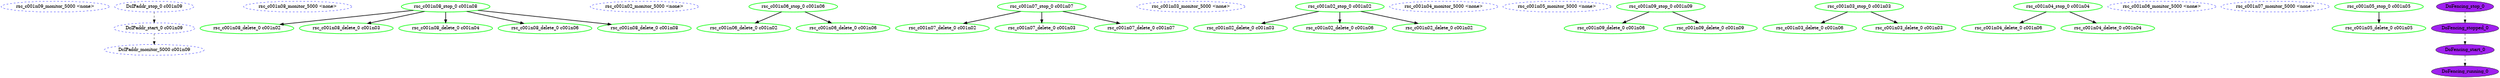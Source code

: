 digraph "g" {
	size = "30,30"
"rsc_c001n09_monitor_5000 <none>" [ style="dashed" color="blue" fontcolor="black" ]
"DcIPaddr_monitor_5000 c001n09" [ style="dashed" color="blue" fontcolor="black" ]
"rsc_c001n08_monitor_5000 <none>" [ style="dashed" color="blue" fontcolor="black" ]
"rsc_c001n08_delete_0 c001n02" [ style=bold color="green" fontcolor="black" ]
"rsc_c001n02_monitor_5000 <none>" [ style="dashed" color="blue" fontcolor="black" ]
"rsc_c001n06_delete_0 c001n02" [ style=bold color="green" fontcolor="black" ]
"rsc_c001n07_delete_0 c001n02" [ style=bold color="green" fontcolor="black" ]
"rsc_c001n08_delete_0 c001n03" [ style=bold color="green" fontcolor="black" ]
"rsc_c001n03_monitor_5000 <none>" [ style="dashed" color="blue" fontcolor="black" ]
"rsc_c001n07_delete_0 c001n03" [ style=bold color="green" fontcolor="black" ]
"rsc_c001n02_delete_0 c001n03" [ style=bold color="green" fontcolor="black" ]
"rsc_c001n08_delete_0 c001n04" [ style=bold color="green" fontcolor="black" ]
"rsc_c001n04_monitor_5000 <none>" [ style="dashed" color="blue" fontcolor="black" ]
"rsc_c001n05_monitor_5000 <none>" [ style="dashed" color="blue" fontcolor="black" ]
"rsc_c001n08_delete_0 c001n06" [ style=bold color="green" fontcolor="black" ]
"rsc_c001n09_delete_0 c001n06" [ style=bold color="green" fontcolor="black" ]
"rsc_c001n02_delete_0 c001n06" [ style=bold color="green" fontcolor="black" ]
"rsc_c001n03_delete_0 c001n06" [ style=bold color="green" fontcolor="black" ]
"rsc_c001n04_delete_0 c001n06" [ style=bold color="green" fontcolor="black" ]
"rsc_c001n06_monitor_5000 <none>" [ style="dashed" color="blue" fontcolor="black" ]
"rsc_c001n07_monitor_5000 <none>" [ style="dashed" color="blue" fontcolor="black" ]
"DcIPaddr_stop_0 c001n09" [ style="dashed" color="blue" fontcolor="black" ]
"DcIPaddr_start_0 c001n09" [ style="dashed" color="blue" fontcolor="black" ]
"rsc_c001n09_stop_0 c001n09" [ style=bold color="green" fontcolor="black" ]
"rsc_c001n09_delete_0 c001n09" [ style=bold color="green" fontcolor="black" ]
"rsc_c001n02_stop_0 c001n02" [ style=bold color="green" fontcolor="black" ]
"rsc_c001n02_delete_0 c001n02" [ style=bold color="green" fontcolor="black" ]
"rsc_c001n03_stop_0 c001n03" [ style=bold color="green" fontcolor="black" ]
"rsc_c001n03_delete_0 c001n03" [ style=bold color="green" fontcolor="black" ]
"rsc_c001n04_stop_0 c001n04" [ style=bold color="green" fontcolor="black" ]
"rsc_c001n04_delete_0 c001n04" [ style=bold color="green" fontcolor="black" ]
"rsc_c001n05_stop_0 c001n05" [ style=bold color="green" fontcolor="black" ]
"rsc_c001n05_delete_0 c001n05" [ style=bold color="green" fontcolor="black" ]
"rsc_c001n06_stop_0 c001n06" [ style=bold color="green" fontcolor="black" ]
"rsc_c001n06_delete_0 c001n06" [ style=bold color="green" fontcolor="black" ]
"rsc_c001n07_stop_0 c001n07" [ style=bold color="green" fontcolor="black" ]
"rsc_c001n07_delete_0 c001n07" [ style=bold color="green" fontcolor="black" ]
"rsc_c001n08_stop_0 c001n08" [ style=bold color="green" fontcolor="black" ]
"rsc_c001n08_delete_0 c001n08" [ style=bold color="green" fontcolor="black" ]
"DoFencing_start_0" [ font_color=black style=filled fillcolor=purple ]
"DoFencing_running_0" [ font_color=black style=filled fillcolor=purple ]
"DoFencing_stop_0" [ font_color=black style=filled fillcolor=purple ]
"DoFencing_stopped_0" [ font_color=black style=filled fillcolor=purple ]
"DcIPaddr_start_0 c001n09" -> "DcIPaddr_monitor_5000 c001n09" [ style = dashed]
"rsc_c001n08_stop_0 c001n08" -> "rsc_c001n08_delete_0 c001n02" [ style = bold]
"rsc_c001n06_stop_0 c001n06" -> "rsc_c001n06_delete_0 c001n02" [ style = bold]
"rsc_c001n07_stop_0 c001n07" -> "rsc_c001n07_delete_0 c001n02" [ style = bold]
"rsc_c001n08_stop_0 c001n08" -> "rsc_c001n08_delete_0 c001n03" [ style = bold]
"rsc_c001n07_stop_0 c001n07" -> "rsc_c001n07_delete_0 c001n03" [ style = bold]
"rsc_c001n02_stop_0 c001n02" -> "rsc_c001n02_delete_0 c001n03" [ style = bold]
"rsc_c001n08_stop_0 c001n08" -> "rsc_c001n08_delete_0 c001n04" [ style = bold]
"rsc_c001n08_stop_0 c001n08" -> "rsc_c001n08_delete_0 c001n06" [ style = bold]
"rsc_c001n09_stop_0 c001n09" -> "rsc_c001n09_delete_0 c001n06" [ style = bold]
"rsc_c001n02_stop_0 c001n02" -> "rsc_c001n02_delete_0 c001n06" [ style = bold]
"rsc_c001n03_stop_0 c001n03" -> "rsc_c001n03_delete_0 c001n06" [ style = bold]
"rsc_c001n04_stop_0 c001n04" -> "rsc_c001n04_delete_0 c001n06" [ style = bold]
"DcIPaddr_stop_0 c001n09" -> "DcIPaddr_start_0 c001n09" [ style = dashed]
"rsc_c001n09_stop_0 c001n09" -> "rsc_c001n09_delete_0 c001n09" [ style = bold]
"rsc_c001n02_stop_0 c001n02" -> "rsc_c001n02_delete_0 c001n02" [ style = bold]
"rsc_c001n03_stop_0 c001n03" -> "rsc_c001n03_delete_0 c001n03" [ style = bold]
"rsc_c001n04_stop_0 c001n04" -> "rsc_c001n04_delete_0 c001n04" [ style = bold]
"rsc_c001n05_stop_0 c001n05" -> "rsc_c001n05_delete_0 c001n05" [ style = bold]
"rsc_c001n06_stop_0 c001n06" -> "rsc_c001n06_delete_0 c001n06" [ style = bold]
"rsc_c001n07_stop_0 c001n07" -> "rsc_c001n07_delete_0 c001n07" [ style = bold]
"rsc_c001n08_stop_0 c001n08" -> "rsc_c001n08_delete_0 c001n08" [ style = bold]
"DoFencing_stopped_0" -> "DoFencing_start_0" [ style = dashed]
"DoFencing_start_0" -> "DoFencing_running_0" [ style = dashed]
"DoFencing_stop_0" -> "DoFencing_stopped_0" [ style = dashed]
}
